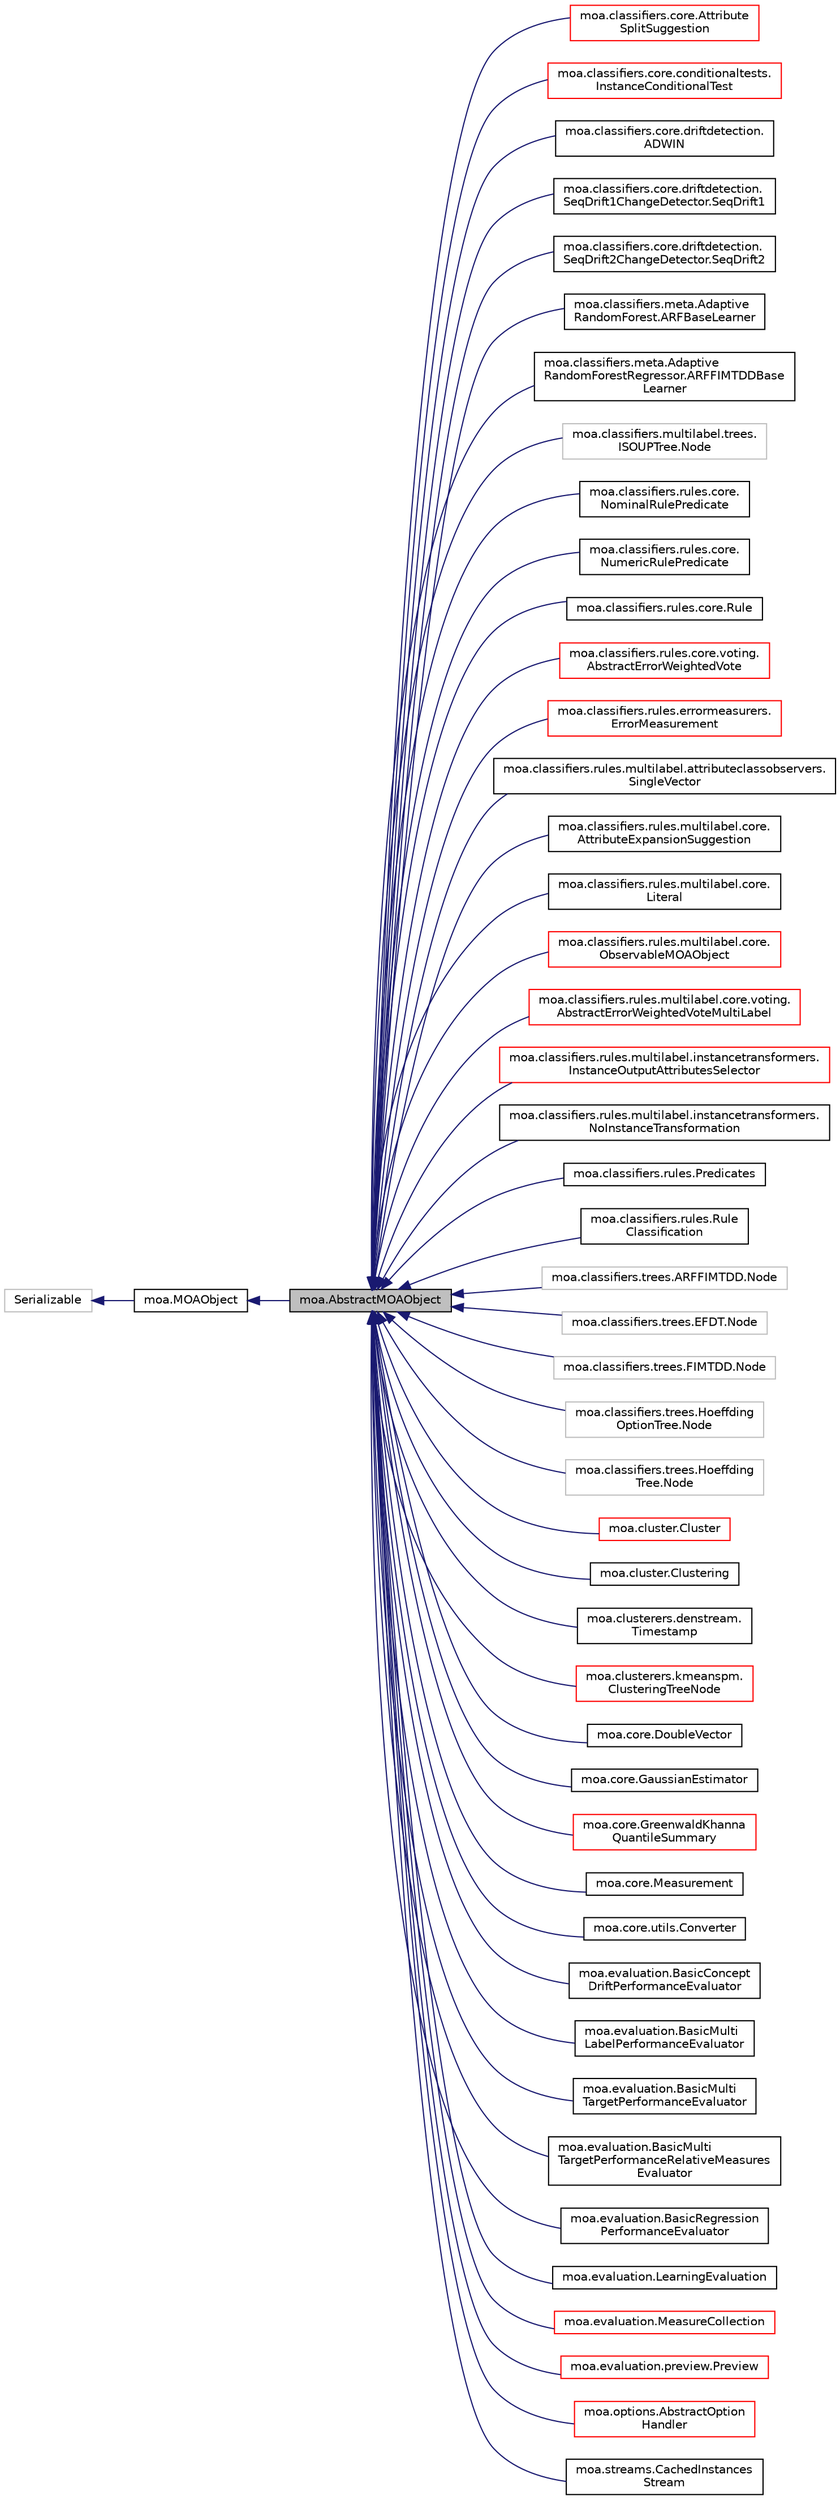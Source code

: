 digraph "moa.AbstractMOAObject"
{
 // LATEX_PDF_SIZE
  edge [fontname="Helvetica",fontsize="10",labelfontname="Helvetica",labelfontsize="10"];
  node [fontname="Helvetica",fontsize="10",shape=record];
  rankdir="LR";
  Node1 [label="moa.AbstractMOAObject",height=0.2,width=0.4,color="black", fillcolor="grey75", style="filled", fontcolor="black",tooltip=" "];
  Node2 -> Node1 [dir="back",color="midnightblue",fontsize="10",style="solid"];
  Node2 [label="moa.MOAObject",height=0.2,width=0.4,color="black", fillcolor="white", style="filled",URL="$interfacemoa_1_1_m_o_a_object.html",tooltip=" "];
  Node3 -> Node2 [dir="back",color="midnightblue",fontsize="10",style="solid"];
  Node3 [label="Serializable",height=0.2,width=0.4,color="grey75", fillcolor="white", style="filled",tooltip=" "];
  Node1 -> Node4 [dir="back",color="midnightblue",fontsize="10",style="solid"];
  Node4 [label="moa.classifiers.core.Attribute\lSplitSuggestion",height=0.2,width=0.4,color="red", fillcolor="white", style="filled",URL="$classmoa_1_1classifiers_1_1core_1_1_attribute_split_suggestion.html",tooltip=" "];
  Node1 -> Node6 [dir="back",color="midnightblue",fontsize="10",style="solid"];
  Node6 [label="moa.classifiers.core.conditionaltests.\lInstanceConditionalTest",height=0.2,width=0.4,color="red", fillcolor="white", style="filled",URL="$classmoa_1_1classifiers_1_1core_1_1conditionaltests_1_1_instance_conditional_test.html",tooltip=" "];
  Node1 -> Node16 [dir="back",color="midnightblue",fontsize="10",style="solid"];
  Node16 [label="moa.classifiers.core.driftdetection.\lADWIN",height=0.2,width=0.4,color="black", fillcolor="white", style="filled",URL="$classmoa_1_1classifiers_1_1core_1_1driftdetection_1_1_a_d_w_i_n.html",tooltip=" "];
  Node1 -> Node17 [dir="back",color="midnightblue",fontsize="10",style="solid"];
  Node17 [label="moa.classifiers.core.driftdetection.\lSeqDrift1ChangeDetector.SeqDrift1",height=0.2,width=0.4,color="black", fillcolor="white", style="filled",URL="$classmoa_1_1classifiers_1_1core_1_1driftdetection_1_1_seq_drift1_change_detector_1_1_seq_drift1.html",tooltip=" "];
  Node1 -> Node18 [dir="back",color="midnightblue",fontsize="10",style="solid"];
  Node18 [label="moa.classifiers.core.driftdetection.\lSeqDrift2ChangeDetector.SeqDrift2",height=0.2,width=0.4,color="black", fillcolor="white", style="filled",URL="$classmoa_1_1classifiers_1_1core_1_1driftdetection_1_1_seq_drift2_change_detector_1_1_seq_drift2.html",tooltip=" "];
  Node1 -> Node19 [dir="back",color="midnightblue",fontsize="10",style="solid"];
  Node19 [label="moa.classifiers.meta.Adaptive\lRandomForest.ARFBaseLearner",height=0.2,width=0.4,color="black", fillcolor="white", style="filled",URL="$classmoa_1_1classifiers_1_1meta_1_1_adaptive_random_forest_1_1_a_r_f_base_learner.html",tooltip=" "];
  Node1 -> Node20 [dir="back",color="midnightblue",fontsize="10",style="solid"];
  Node20 [label="moa.classifiers.meta.Adaptive\lRandomForestRegressor.ARFFIMTDDBase\lLearner",height=0.2,width=0.4,color="black", fillcolor="white", style="filled",URL="$classmoa_1_1classifiers_1_1meta_1_1_adaptive_random_forest_regressor_1_1_a_r_f_f_i_m_t_d_d_base_learner.html",tooltip=" "];
  Node1 -> Node21 [dir="back",color="midnightblue",fontsize="10",style="solid"];
  Node21 [label="moa.classifiers.multilabel.trees.\lISOUPTree.Node",height=0.2,width=0.4,color="grey75", fillcolor="white", style="filled",tooltip=" "];
  Node1 -> Node25 [dir="back",color="midnightblue",fontsize="10",style="solid"];
  Node25 [label="moa.classifiers.rules.core.\lNominalRulePredicate",height=0.2,width=0.4,color="black", fillcolor="white", style="filled",URL="$classmoa_1_1classifiers_1_1rules_1_1core_1_1_nominal_rule_predicate.html",tooltip=" "];
  Node1 -> Node26 [dir="back",color="midnightblue",fontsize="10",style="solid"];
  Node26 [label="moa.classifiers.rules.core.\lNumericRulePredicate",height=0.2,width=0.4,color="black", fillcolor="white", style="filled",URL="$classmoa_1_1classifiers_1_1rules_1_1core_1_1_numeric_rule_predicate.html",tooltip=" "];
  Node1 -> Node27 [dir="back",color="midnightblue",fontsize="10",style="solid"];
  Node27 [label="moa.classifiers.rules.core.Rule",height=0.2,width=0.4,color="black", fillcolor="white", style="filled",URL="$classmoa_1_1classifiers_1_1rules_1_1core_1_1_rule.html",tooltip=" "];
  Node1 -> Node28 [dir="back",color="midnightblue",fontsize="10",style="solid"];
  Node28 [label="moa.classifiers.rules.core.voting.\lAbstractErrorWeightedVote",height=0.2,width=0.4,color="red", fillcolor="white", style="filled",URL="$classmoa_1_1classifiers_1_1rules_1_1core_1_1voting_1_1_abstract_error_weighted_vote.html",tooltip=" "];
  Node1 -> Node34 [dir="back",color="midnightblue",fontsize="10",style="solid"];
  Node34 [label="moa.classifiers.rules.errormeasurers.\lErrorMeasurement",height=0.2,width=0.4,color="red", fillcolor="white", style="filled",URL="$classmoa_1_1classifiers_1_1rules_1_1errormeasurers_1_1_error_measurement.html",tooltip=" "];
  Node1 -> Node37 [dir="back",color="midnightblue",fontsize="10",style="solid"];
  Node37 [label="moa.classifiers.rules.multilabel.attributeclassobservers.\lSingleVector",height=0.2,width=0.4,color="black", fillcolor="white", style="filled",URL="$classmoa_1_1classifiers_1_1rules_1_1multilabel_1_1attributeclassobservers_1_1_single_vector.html",tooltip=" "];
  Node1 -> Node38 [dir="back",color="midnightblue",fontsize="10",style="solid"];
  Node38 [label="moa.classifiers.rules.multilabel.core.\lAttributeExpansionSuggestion",height=0.2,width=0.4,color="black", fillcolor="white", style="filled",URL="$classmoa_1_1classifiers_1_1rules_1_1multilabel_1_1core_1_1_attribute_expansion_suggestion.html",tooltip=" "];
  Node1 -> Node39 [dir="back",color="midnightblue",fontsize="10",style="solid"];
  Node39 [label="moa.classifiers.rules.multilabel.core.\lLiteral",height=0.2,width=0.4,color="black", fillcolor="white", style="filled",URL="$classmoa_1_1classifiers_1_1rules_1_1multilabel_1_1core_1_1_literal.html",tooltip=" "];
  Node1 -> Node40 [dir="back",color="midnightblue",fontsize="10",style="solid"];
  Node40 [label="moa.classifiers.rules.multilabel.core.\lObservableMOAObject",height=0.2,width=0.4,color="red", fillcolor="white", style="filled",URL="$classmoa_1_1classifiers_1_1rules_1_1multilabel_1_1core_1_1_observable_m_o_a_object.html",tooltip=" "];
  Node1 -> Node44 [dir="back",color="midnightblue",fontsize="10",style="solid"];
  Node44 [label="moa.classifiers.rules.multilabel.core.voting.\lAbstractErrorWeightedVoteMultiLabel",height=0.2,width=0.4,color="red", fillcolor="white", style="filled",URL="$classmoa_1_1classifiers_1_1rules_1_1multilabel_1_1core_1_1voting_1_1_abstract_error_weighted_vote_multi_label.html",tooltip=" "];
  Node1 -> Node48 [dir="back",color="midnightblue",fontsize="10",style="solid"];
  Node48 [label="moa.classifiers.rules.multilabel.instancetransformers.\lInstanceOutputAttributesSelector",height=0.2,width=0.4,color="red", fillcolor="white", style="filled",URL="$classmoa_1_1classifiers_1_1rules_1_1multilabel_1_1instancetransformers_1_1_instance_output_attributes_selector.html",tooltip=" "];
  Node1 -> Node50 [dir="back",color="midnightblue",fontsize="10",style="solid"];
  Node50 [label="moa.classifiers.rules.multilabel.instancetransformers.\lNoInstanceTransformation",height=0.2,width=0.4,color="black", fillcolor="white", style="filled",URL="$classmoa_1_1classifiers_1_1rules_1_1multilabel_1_1instancetransformers_1_1_no_instance_transformation.html",tooltip=" "];
  Node1 -> Node51 [dir="back",color="midnightblue",fontsize="10",style="solid"];
  Node51 [label="moa.classifiers.rules.Predicates",height=0.2,width=0.4,color="black", fillcolor="white", style="filled",URL="$classmoa_1_1classifiers_1_1rules_1_1_predicates.html",tooltip=" "];
  Node1 -> Node52 [dir="back",color="midnightblue",fontsize="10",style="solid"];
  Node52 [label="moa.classifiers.rules.Rule\lClassification",height=0.2,width=0.4,color="black", fillcolor="white", style="filled",URL="$classmoa_1_1classifiers_1_1rules_1_1_rule_classification.html",tooltip=" "];
  Node1 -> Node53 [dir="back",color="midnightblue",fontsize="10",style="solid"];
  Node53 [label="moa.classifiers.trees.ARFFIMTDD.Node",height=0.2,width=0.4,color="grey75", fillcolor="white", style="filled",tooltip=" "];
  Node1 -> Node57 [dir="back",color="midnightblue",fontsize="10",style="solid"];
  Node57 [label="moa.classifiers.trees.EFDT.Node",height=0.2,width=0.4,color="grey75", fillcolor="white", style="filled",tooltip=" "];
  Node1 -> Node66 [dir="back",color="midnightblue",fontsize="10",style="solid"];
  Node66 [label="moa.classifiers.trees.FIMTDD.Node",height=0.2,width=0.4,color="grey75", fillcolor="white", style="filled",tooltip=" "];
  Node1 -> Node71 [dir="back",color="midnightblue",fontsize="10",style="solid"];
  Node71 [label="moa.classifiers.trees.Hoeffding\lOptionTree.Node",height=0.2,width=0.4,color="grey75", fillcolor="white", style="filled",tooltip=" "];
  Node1 -> Node79 [dir="back",color="midnightblue",fontsize="10",style="solid"];
  Node79 [label="moa.classifiers.trees.Hoeffding\lTree.Node",height=0.2,width=0.4,color="grey75", fillcolor="white", style="filled",tooltip=" "];
  Node1 -> Node96 [dir="back",color="midnightblue",fontsize="10",style="solid"];
  Node96 [label="moa.cluster.Cluster",height=0.2,width=0.4,color="red", fillcolor="white", style="filled",URL="$classmoa_1_1cluster_1_1_cluster.html",tooltip=" "];
  Node1 -> Node106 [dir="back",color="midnightblue",fontsize="10",style="solid"];
  Node106 [label="moa.cluster.Clustering",height=0.2,width=0.4,color="black", fillcolor="white", style="filled",URL="$classmoa_1_1cluster_1_1_clustering.html",tooltip=" "];
  Node1 -> Node107 [dir="back",color="midnightblue",fontsize="10",style="solid"];
  Node107 [label="moa.clusterers.denstream.\lTimestamp",height=0.2,width=0.4,color="black", fillcolor="white", style="filled",URL="$classmoa_1_1clusterers_1_1denstream_1_1_timestamp.html",tooltip=" "];
  Node1 -> Node108 [dir="back",color="midnightblue",fontsize="10",style="solid"];
  Node108 [label="moa.clusterers.kmeanspm.\lClusteringTreeNode",height=0.2,width=0.4,color="red", fillcolor="white", style="filled",URL="$classmoa_1_1clusterers_1_1kmeanspm_1_1_clustering_tree_node.html",tooltip=" "];
  Node1 -> Node110 [dir="back",color="midnightblue",fontsize="10",style="solid"];
  Node110 [label="moa.core.DoubleVector",height=0.2,width=0.4,color="black", fillcolor="white", style="filled",URL="$classmoa_1_1core_1_1_double_vector.html",tooltip=" "];
  Node1 -> Node111 [dir="back",color="midnightblue",fontsize="10",style="solid"];
  Node111 [label="moa.core.GaussianEstimator",height=0.2,width=0.4,color="black", fillcolor="white", style="filled",URL="$classmoa_1_1core_1_1_gaussian_estimator.html",tooltip=" "];
  Node1 -> Node112 [dir="back",color="midnightblue",fontsize="10",style="solid"];
  Node112 [label="moa.core.GreenwaldKhanna\lQuantileSummary",height=0.2,width=0.4,color="red", fillcolor="white", style="filled",URL="$classmoa_1_1core_1_1_greenwald_khanna_quantile_summary.html",tooltip=" "];
  Node1 -> Node114 [dir="back",color="midnightblue",fontsize="10",style="solid"];
  Node114 [label="moa.core.Measurement",height=0.2,width=0.4,color="black", fillcolor="white", style="filled",URL="$classmoa_1_1core_1_1_measurement.html",tooltip=" "];
  Node1 -> Node115 [dir="back",color="midnightblue",fontsize="10",style="solid"];
  Node115 [label="moa.core.utils.Converter",height=0.2,width=0.4,color="black", fillcolor="white", style="filled",URL="$classmoa_1_1core_1_1utils_1_1_converter.html",tooltip=" "];
  Node1 -> Node116 [dir="back",color="midnightblue",fontsize="10",style="solid"];
  Node116 [label="moa.evaluation.BasicConcept\lDriftPerformanceEvaluator",height=0.2,width=0.4,color="black", fillcolor="white", style="filled",URL="$classmoa_1_1evaluation_1_1_basic_concept_drift_performance_evaluator.html",tooltip=" "];
  Node1 -> Node117 [dir="back",color="midnightblue",fontsize="10",style="solid"];
  Node117 [label="moa.evaluation.BasicMulti\lLabelPerformanceEvaluator",height=0.2,width=0.4,color="black", fillcolor="white", style="filled",URL="$classmoa_1_1evaluation_1_1_basic_multi_label_performance_evaluator.html",tooltip=" "];
  Node1 -> Node118 [dir="back",color="midnightblue",fontsize="10",style="solid"];
  Node118 [label="moa.evaluation.BasicMulti\lTargetPerformanceEvaluator",height=0.2,width=0.4,color="black", fillcolor="white", style="filled",URL="$classmoa_1_1evaluation_1_1_basic_multi_target_performance_evaluator.html",tooltip=" "];
  Node1 -> Node119 [dir="back",color="midnightblue",fontsize="10",style="solid"];
  Node119 [label="moa.evaluation.BasicMulti\lTargetPerformanceRelativeMeasures\lEvaluator",height=0.2,width=0.4,color="black", fillcolor="white", style="filled",URL="$classmoa_1_1evaluation_1_1_basic_multi_target_performance_relative_measures_evaluator.html",tooltip=" "];
  Node1 -> Node120 [dir="back",color="midnightblue",fontsize="10",style="solid"];
  Node120 [label="moa.evaluation.BasicRegression\lPerformanceEvaluator",height=0.2,width=0.4,color="black", fillcolor="white", style="filled",URL="$classmoa_1_1evaluation_1_1_basic_regression_performance_evaluator.html",tooltip=" "];
  Node1 -> Node121 [dir="back",color="midnightblue",fontsize="10",style="solid"];
  Node121 [label="moa.evaluation.LearningEvaluation",height=0.2,width=0.4,color="black", fillcolor="white", style="filled",URL="$classmoa_1_1evaluation_1_1_learning_evaluation.html",tooltip=" "];
  Node1 -> Node122 [dir="back",color="midnightblue",fontsize="10",style="solid"];
  Node122 [label="moa.evaluation.MeasureCollection",height=0.2,width=0.4,color="red", fillcolor="white", style="filled",URL="$classmoa_1_1evaluation_1_1_measure_collection.html",tooltip=" "];
  Node1 -> Node136 [dir="back",color="midnightblue",fontsize="10",style="solid"];
  Node136 [label="moa.evaluation.preview.Preview",height=0.2,width=0.4,color="red", fillcolor="white", style="filled",URL="$classmoa_1_1evaluation_1_1preview_1_1_preview.html",tooltip=" "];
  Node1 -> Node140 [dir="back",color="midnightblue",fontsize="10",style="solid"];
  Node140 [label="moa.options.AbstractOption\lHandler",height=0.2,width=0.4,color="red", fillcolor="white", style="filled",URL="$classmoa_1_1options_1_1_abstract_option_handler.html",tooltip=" "];
  Node1 -> Node462 [dir="back",color="midnightblue",fontsize="10",style="solid"];
  Node462 [label="moa.streams.CachedInstances\lStream",height=0.2,width=0.4,color="black", fillcolor="white", style="filled",URL="$classmoa_1_1streams_1_1_cached_instances_stream.html",tooltip=" "];
}

